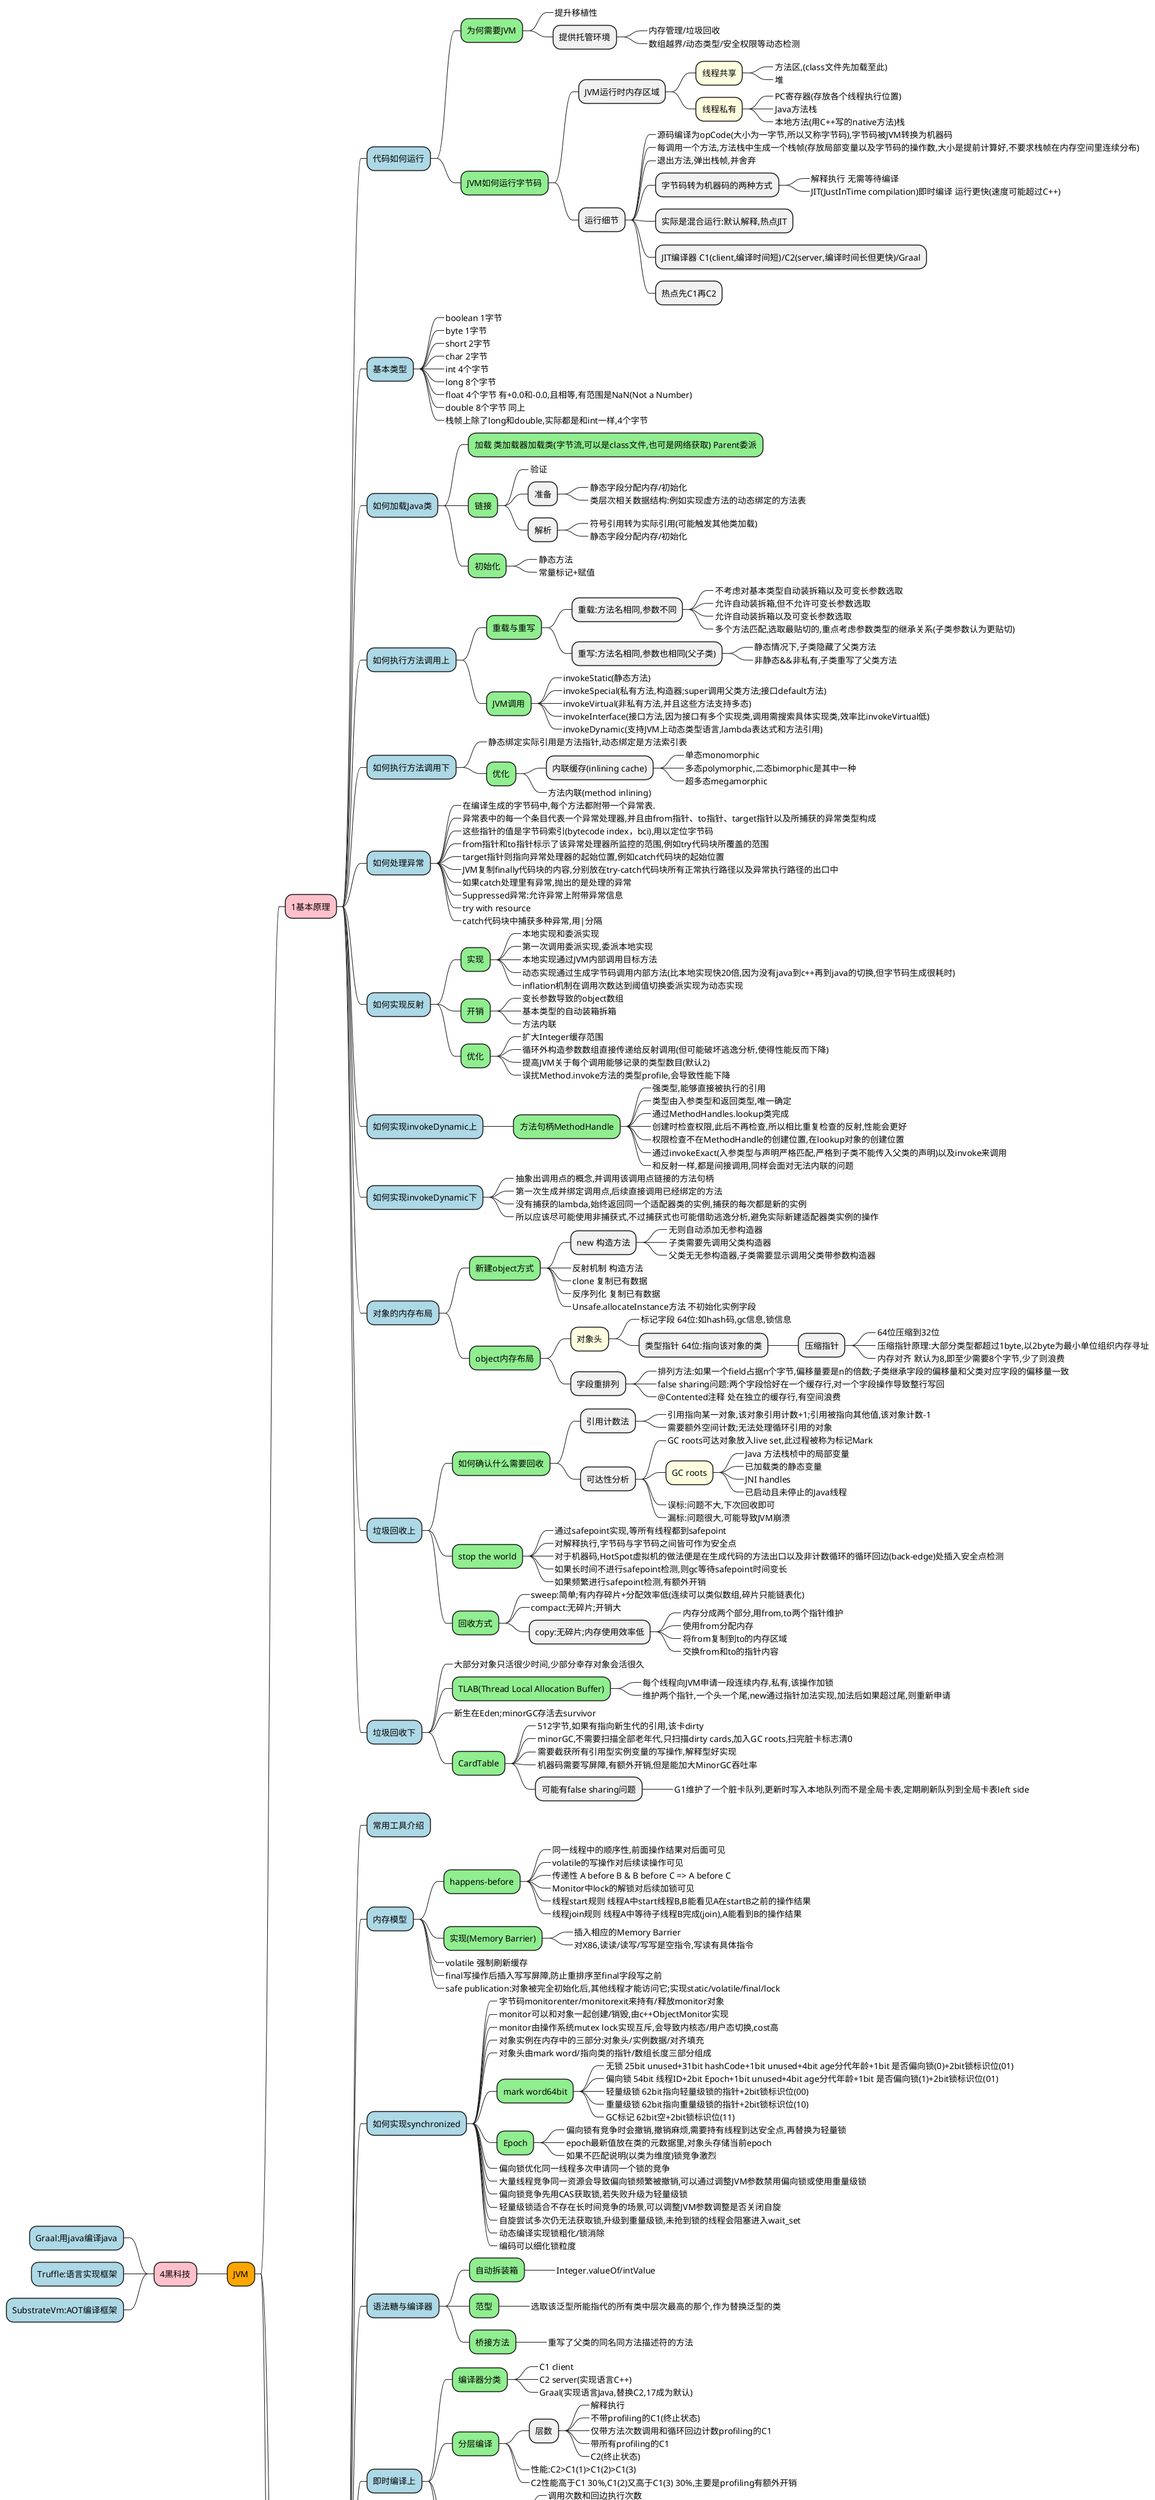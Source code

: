 @startmindmap
*[#orange] JVM
    *[#pink] 1基本原理
        *[#lightblue] 代码如何运行
            *[#lightgreen] 为何需要JVM
                *_ 提升移植性
                * 提供托管环境
                    *_ 内存管理/垃圾回收
                    *_ 数组越界/动态类型/安全权限等动态检测
            *[#lightgreen] JVM如何运行字节码
                * JVM运行时内存区域
                    *[#lightyellow] 线程共享
                        *_ 方法区,(class文件先加载至此)
                        *_ 堆
                    *[#lightyellow] 线程私有
                        *_ PC寄存器(存放各个线程执行位置)
                        *_ Java方法栈
                        *_ 本地方法(用C++写的native方法)栈
                * 运行细节
                    *_ 源码编译为opCode(大小为一字节,所以又称字节码),字节码被JVM转换为机器码
                    *_ 每调用一个方法,方法栈中生成一个栈帧(存放局部变量以及字节码的操作数,大小是提前计算好,不要求栈帧在内存空间里连续分布)
                    *_ 退出方法,弹出栈帧,并舍弃
                    * 字节码转为机器码的两种方式
                        *_ 解释执行 无需等待编译
                        *_ JIT(JustInTime compilation)即时编译 运行更快(速度可能超过C++)
                    * 实际是混合运行:默认解释,热点JIT
                    * JIT编译器 C1(client,编译时间短)/C2(server,编译时间长但更快)/Graal
                    * 热点先C1再C2
        *[#lightblue] 基本类型
            *_ boolean 1字节
            *_ byte 1字节
            *_ short 2字节
            *_ char 2字节
            *_ int 4个字节
            *_ long 8个字节
            *_ float 4个字节 有+0.0和-0.0,且相等,有范围是NaN(Not a Number)
            *_ double 8个字节 同上
            *_ 栈帧上除了long和double,实际都是和int一样,4个字节
        *[#lightblue] 如何加载Java类
            *[#lightgreen] 加载 类加载器加载类(字节流,可以是class文件,也可是网络获取) Parent委派
            *[#lightgreen] 链接
                *_ 验证
                * 准备
                    *_ 静态字段分配内存/初始化
                    *_ 类层次相关数据结构:例如实现虚方法的动态绑定的方法表
                * 解析
                    *_ 符号引用转为实际引用(可能触发其他类加载)
                    *_ 静态字段分配内存/初始化
            *[#lightgreen] 初始化
                *_ 静态方法
                *_ 常量标记+赋值
        *[#lightblue] 如何执行方法调用上
            *[#lightgreen] 重载与重写
                * 重载:方法名相同,参数不同
                    *_ 不考虑对基本类型自动装拆箱以及可变长参数选取
                    *_ 允许自动装拆箱,但不允许可变长参数选取
                    *_ 允许自动装拆箱以及可变长参数选取
                    *_ 多个方法匹配,选取最贴切的,重点考虑参数类型的继承关系(子类参数认为更贴切)
                * 重写:方法名相同,参数也相同(父子类)
                    *_ 静态情况下,子类隐藏了父类方法
                    *_ 非静态&&非私有,子类重写了父类方法
            *[#lightgreen] JVM调用
                *_ invokeStatic(静态方法)
                *_ invokeSpecial(私有方法,构造器;super调用父类方法;接口default方法)
                *_ invokeVirtual(非私有方法,并且这些方法支持多态)
                *_ invokeInterface(接口方法,因为接口有多个实现类,调用需搜索具体实现类,效率比invokeVirtual低)
                *_ invokeDynamic(支持JVM上动态类型语言,lambda表达式和方法引用)
        *[#lightblue] 如何执行方法调用下
            *_ 静态绑定实际引用是方法指针,动态绑定是方法索引表
            *[#lightgreen] 优化
                * 内联缓存(inlining cache)
                    *_ 单态monomorphic
                    *_ 多态polymorphic,二态bimorphic是其中一种
                    *_ 超多态megamorphic
                *_ 方法内联(method inlining)
        *[#lightblue] 如何处理异常
            *_ 在编译生成的字节码中,每个方法都附带一个异常表.
            *_ 异常表中的每一个条目代表一个异常处理器,并且由from指针、to指针、target指针以及所捕获的异常类型构成
            *_ 这些指针的值是字节码索引(bytecode index，bci),用以定位字节码
            *_ from指针和to指针标示了该异常处理器所监控的范围,例如try代码块所覆盖的范围
            *_ target指针则指向异常处理器的起始位置,例如catch代码块的起始位置
            *_ JVM复制finally代码块的内容,分别放在try-catch代码块所有正常执行路径以及异常执行路径的出口中
            *_ 如果catch处理里有异常,抛出的是处理的异常
            *_ Suppressed异常:允许异常上附带异常信息
            *_ try with resource
            *_ catch代码块中捕获多种异常,用|分隔
        *[#lightblue] 如何实现反射
            *[#lightgreen] 实现
                *_ 本地实现和委派实现
                *_ 第一次调用委派实现,委派本地实现
                *_ 本地实现通过JVM内部调用目标方法
                *_ 动态实现通过生成字节码调用内部方法(比本地实现快20倍,因为没有java到c++再到java的切换,但字节码生成很耗时)
                *_ inflation机制在调用次数达到阈值切换委派实现为动态实现
            *[#lightgreen] 开销
                *_ 变长参数导致的object数组
                *_ 基本类型的自动装箱拆箱
                *_ 方法内联
            *[#lightgreen] 优化
                *_ 扩大Integer缓存范围
                *_ 循环外构造参数数组直接传递给反射调用(但可能破坏逃逸分析,使得性能反而下降)
                *_ 提高JVM关于每个调用能够记录的类型数目(默认2)
                *_ 误扰Method.invoke方法的类型profile,会导致性能下降
        *[#lightblue] 如何实现invokeDynamic上
            *[#lightgreen] 方法句柄MethodHandle
                *_ 强类型,能够直接被执行的引用
                *_ 类型由入参类型和返回类型,唯一确定
                *_ 通过MethodHandles.lookup类完成
                *_ 创建时检查权限,此后不再检查,所以相比重复检查的反射,性能会更好
                *_ 权限检查不在MethodHandle的创建位置,在lookup对象的创建位置
                *_ 通过invokeExact(入参类型与声明严格匹配,严格到子类不能传入父类的声明)以及invoke来调用
                *_ 和反射一样,都是间接调用,同样会面对无法内联的问题
        *[#lightblue] 如何实现invokeDynamic下
            *_ 抽象出调用点的概念,并调用该调用点链接的方法句柄
            *_ 第一次生成并绑定调用点,后续直接调用已经绑定的方法
            *_ 没有捕获的lambda,始终返回同一个适配器类的实例,捕获的每次都是新的实例
            *_ 所以应该尽可能使用非捕获式,不过捕获式也可能借助逃逸分析,避免实际新建适配器类实例的操作
        *[#lightblue] 对象的内存布局
            *[#lightgreen] 新建object方式
                * new 构造方法
                    *_ 无则自动添加无参构造器
                    *_ 子类需要先调用父类构造器
                    *_ 父类无无参构造器,子类需要显示调用父类带参数构造器
                *_ 反射机制 构造方法
                *_ clone 复制已有数据
                *_ 反序列化 复制已有数据
                *_ Unsafe.allocateInstance方法 不初始化实例字段
            *[#lightgreen] object内存布局
                *[#lightyellow] 对象头
                    *_ 标记字段 64位:如hash码,gc信息,锁信息
                    * 类型指针 64位:指向该对象的类
                        * 压缩指针
                            *_ 64位压缩到32位
                            *_ 压缩指针原理:大部分类型都超过1byte,以2byte为最小单位组织内存寻址
                            *_ 内存对齐 默认为8,即至少需要8个字节,少了则浪费
                * 字段重排列
                    *_ 排列方法:如果一个field占据n个字节,偏移量要是n的倍数;子类继承字段的偏移量和父类对应字段的偏移量一致
                    *_ false sharing问题:两个字段恰好在一个缓存行,对一个字段操作导致整行写回
                    *_ @Contented注释 处在独立的缓存行,有空间浪费
        *[#lightblue] 垃圾回收上
            *[#lightgreen] 如何确认什么需要回收
                * 引用计数法
                    *_ 引用指向某一对象,该对象引用计数+1;引用被指向其他值,该对象计数-1
                    *_ 需要额外空间计数;无法处理循环引用的对象
                * 可达性分析
                    *_ GC roots可达对象放入live set,此过程被称为标记Mark
                    *[#lightyellow] GC roots
                        *_ Java 方法栈桢中的局部变量
                        *_ 已加载类的静态变量
                        *_ JNI handles
                        *_ 已启动且未停止的Java线程
                    *_ 误标:问题不大,下次回收即可
                    *_ 漏标:问题很大,可能导致JVM崩溃
            *[#lightgreen] stop the world
                *_ 通过safepoint实现,等所有线程都到safepoint
                *_ 对解释执行,字节码与字节码之间皆可作为安全点
                *_ 对于机器码,HotSpot虚拟机的做法便是在生成代码的方法出口以及非计数循环的循环回边(back-edge)处插入安全点检测
                *_ 如果长时间不进行safepoint检测,则gc等待safepoint时间变长
                *_ 如果频繁进行safepoint检测,有额外开销
            *[#lightgreen] 回收方式
                *_ sweep:简单;有内存碎片+分配效率低(连续可以类似数组,碎片只能链表化)
                *_ compact:无碎片;开销大
                * copy:无碎片;内存使用效率低
                    *_ 内存分成两个部分,用from,to两个指针维护
                    *_ 使用from分配内存
                    *_ 将from复制到to的内存区域
                    *_ 交换from和to的指针内容
        *[#lightblue] 垃圾回收下
            *_ 大部分对象只活很少时间,少部分幸存对象会活很久
            *[#lightgreen] TLAB(Thread Local Allocation Buffer)
                *_ 每个线程向JVM申请一段连续内存,私有,该操作加锁
                *_ 维护两个指针,一个头一个尾,new通过指针加法实现,加法后如果超过尾,则重新申请
            *_ 新生在Eden;minorGC存活去survivor
            *[#lightgreen] CardTable
                *_ 512字节,如果有指向新生代的引用,该卡dirty
                *_ minorGC,不需要扫描全部老年代,只扫描dirty cards,加入GC roots,扫完脏卡标志清0
                *_ 需要截获所有引用型实例变量的写操作,解释型好实现
                *_ 机器码需要写屏障,有额外开销,但是能加大MinorGC吞吐率
                * 可能有false sharing问题
                    *_ G1维护了一个脏卡队列,更新时写入本地队列而不是全局卡表,定期刷新队列到全局卡表left side
    *[#pink] 2高效编译
        *[#lightblue] 常用工具介绍
        *[#lightblue] 内存模型
            *[#lightgreen] happens-before
                *_ 同一线程中的顺序性,前面操作结果对后面可见
                *_ volatile的写操作对后续读操作可见
                *_ 传递性 A before B & B before C => A before C
                *_ Monitor中lock的解锁对后续加锁可见
                *_ 线程start规则 线程A中start线程B,B能看见A在startB之前的操作结果
                *_ 线程join规则 线程A中等待子线程B完成(join),A能看到B的操作结果
            *[#lightgreen] 实现(Memory Barrier)
                *_ 插入相应的Memory Barrier
                *_ 对X86,读读/读写/写写是空指令,写读有具体指令
            *_ volatile 强制刷新缓存
            *_ final写操作后插入写写屏障,防止重排序至final字段写之前
            *_ safe publication:对象被完全初始化后,其他线程才能访问它;实现static/volatile/final/lock
        *[#lightblue] 如何实现synchronized
            *_ 字节码monitorenter/monitorexit来持有/释放monitor对象
            *_ monitor可以和对象一起创建/销毁,由c++ObjectMonitor实现
            *_ monitor由操作系统mutex lock实现互斥,会导致内核态/用户态切换,cost高
            *_ 对象实例在内存中的三部分:对象头/实例数据/对齐填充
            *_ 对象头由mark word/指向类的指针/数组长度三部分组成
            *[#lightgreen] mark word64bit
                *_ 无锁 25bit unused+31bit hashCode+1bit unused+4bit age分代年龄+1bit 是否偏向锁(0)+2bit锁标识位(01)
                *_ 偏向锁 54bit 线程ID+2bit Epoch+1bit unused+4bit age分代年龄+1bit 是否偏向锁(1)+2bit锁标识位(01)
                *_ 轻量级锁 62bit指向轻量级锁的指针+2bit锁标识位(00)
                *_ 重量级锁 62bit指向重量级锁的指针+2bit锁标识位(10)
                *_ GC标记 62bit空+2bit锁标识位(11)
            *[#lightgreen] Epoch
                *_ 偏向锁有竞争时会撤销,撤销麻烦,需要持有线程到达安全点,再替换为轻量锁
                *_ epoch最新值放在类的元数据里,对象头存储当前epoch
                *_ 如果不匹配说明(以类为维度)锁竞争激烈
            *_ 偏向锁优化同一线程多次申请同一个锁的竞争
            *_ 大量线程竞争同一资源会导致偏向锁频繁被撤销,可以通过调整JVM参数禁用偏向锁或使用重量级锁
            *_ 偏向锁竞争先用CAS获取锁,若失败升级为轻量级锁
            *_ 轻量级锁适合不存在长时间竞争的场景,可以调整JVM参数调整是否关闭自旋
            *_ 自旋尝试多次仍无法获取锁,升级到重量级锁,未抢到锁的线程会阻塞进入wait_set
            *_ 动态编译实现锁粗化/锁消除
            *_ 编码可以细化锁粒度
        *[#lightblue] 语法糖与编译器
            *[#lightgreen] 自动拆装箱
                *_ Integer.valueOf/intValue
            *[#lightgreen] 范型
                *_ 选取该泛型所能指代的所有类中层次最高的那个,作为替换泛型的类
            *[#lightgreen] 桥接方法
                *_ 重写了父类的同名同方法描述符的方法
        *[#lightblue] 即时编译上
            *[#lightgreen] 编译器分类
                *_ C1 client
                *_ C2 server(实现语言C++)
                *_ Graal(实现语言Java,替换C2,17成为默认)
            *[#lightgreen] 分层编译
                * 层数
                    *_ 解释执行
                    *_ 不带profiling的C1(终止状态)
                    *_ 仅带方法次数调用和循环回边计数profiling的C1
                    *_ 带所有profiling的C1
                    *_ C2(终止状态)
                *_ 性能:C2>C1(1)>C1(2)>C1(3)
                *_ C2性能高于C1 30%,C1(2)又高于C1(3) 30%,主要是profiling有额外开销
            *[#lightgreen] 即时编译触发
                *_ 调用次数和回边执行次数
                * 动态调整阈值
                    *_ 系数s=queue_size_X/(TierXLoadFeedback*compiler_count_X)+1
                    *_ 其中X是执行层次,可取3或者4
                    *_ queue_size_X是执行层次为X的待编译方法的数目
                    *_ TierXLoadFeedback是预设好的参数,其中Tier3LoadFeedback为5,Tier4LoadFeedback为3
                    *_ compiler_count_X是层次X的编译线程数目
            *[#lightgreen] OSR(On-Stack-Replacement)编译
                *_ 循环回边计数器
                *_ 解决单次调用包含热循环的性能优化问题
        *[#lightblue] 即时编译下
            *[#lightgreen] profiling
                *_ branch profile
                *_ receiver type profile
                *_ 解释过程没有profile,C1后,JVM认为该方法有可能被C2编译,方才在该方法的C1代码中收集这些profile
                *_ C2可以根据收集得到的数据进行猜测,假设接下来的执行同样会按照所收集的profile进行,从而作出比较激进的优化
            *[#lightgreen] 基于分支的profiling
                *_ 未执行过的分支被剪枝
            *[#lightgreen] 基于类型的profiling
                *_ compiler假设动态类型只有profile中的那几个
            *[#lightgreen] 去优化
                *_ 退回解释执行
                *_ 插入陷阱(在被剪枝的分支)进行去优化
                *_ 根据去优化的原因决定是否保留机器码和何时重新编译Java方法
        *[#lightblue] 即时编译器的中间表达形式
            *[#lightgreen] IR(Intermediate Representation)
                *_ java字节码
                *_ 即时编译器会将Java字节码转换成SSA(Static Single Assignment) IR
            *[#lightgreen] sea-of-nodes
                *_ 节点调度
                *_ 内存依赖
            *[#lightgreen] GVN(Global Value Numbering)
                *_ IR图上的公共子表达式消除(Common Subexpression Elimination,CSE)
        *[#lightblue] 字节码(基础篇)
            *[#lightgreen] 加载常量
                *_ iconst [-1,5]
                *_ bipush [-128,127]
                *_ sipush [-32768,32767]
                *_ ldc any int value
                *_ fconst any float value
                *_ dconst any double value
                *_ aconst reference
            *[#lightgreen] 操作数栈
                *_ dup 复制栈顶
                *_ pop 弹出栈顶
                *_ swap 交换栈顶
            *[#lightgreen] 局部变量区访问
                *_ iload 加载(至操作数栈)int
                *_ istore 存储(回局部变量数组)int
                *_ aload reference加载
                *_ astore reference存储
                *_ iinc 增加,常用于循环自增量更新
            *[#lightgreen] Java相关
                *_ new
                *_ instanceof
                *_ checkcast
                *_ athrow
                *_ monitorenter
                *_ monitorexit
            *[#lightgreen] 字段访问
                *_ getstatic
                *_ putstatic
                *_ getfield
                *_ putfield
            *[#lightgreen] 方法调用
                *_ invokestatic
                *_ invokevirtual
                *_ invokespecial
                *_ invokeinterface
                *_ invokedynamic
            *[#lightgreen] 数组相关
                *_ newarray
                *_ anewarray
                *_ multianewarray
                *_ arraylength
            *[#lightgreen] 控制流
                *_ goto
                *_ tableswitch
                *_ lookupswitch
                *_ 条件跳转
                *_ 返回
            *[#lightgreen] 计算
        *[#lightblue] 方法内联上
            *_ 在编译过程中,将目标方法的方法体纳入编译范围之中,并取代原方法调用的优化手段
            *[#lightgreen] 优势
                *_ 消除调用本身带来的性能开销
                *_ 触发更多优化
            *[#lightgreen] 过程
                *_ 解析字节码
                *_ 生成IR图
                *_ 内联目标方法的IR图到调用着方法的IR图里
            *[#lightgreen] 属性
                *_ 内联越多,性能越高
                *_ 内联越多,编译时间越长
                *_ 生成机器码越长,越容易填满Code Cache,导致即时编译被关闭
                * 内联规则
                    *_ 强制内联
                    *_ 强制不内联
                    *_ 方法调用层数
                    *_ 程序路径的热度
                    *_ 目标方法的调用次数和大小
                    *_ 当前IR图的大小
        *[#lightblue] 方法内联下
            *_ 对于需要动态绑定的虚方法调用,需要先去虚化,再进行方法内联
            *[#lightgreen] 完全去虚化
                * 基于类型推导
                    *_ 数据流分析
                    *_ sea-of-nodes IR
                * 基于类层次分析
                    *_ 设定一些assumption
                    *_ 类加载时验证
                    *_ final可以去除assumption
            *[#lightgreen] 条件去虚化
                *_ 基于类型profile的类型比较
                * 若匹配不到
                    *_ 完整的类型profile:去优化,重新收集profile
                    *_ 不完整的类型profile:重新收集意义不大,直接虚调用
        *[#lightblue] hotspot虚拟机的intrinsic
            *_ @HotSpotIntrinsicCandidate注解
            *_ 实现方式
                *_ 桩程序,解释器/编译器都能用,直接替换
                *_ 特殊的IR节点,只有编译器能用.内联过程中,替换IR节点
            * 依赖CPU指令
                *_ 加法判断是否溢出
                *_ StringLatin1.indexOf SIMD指令(Single Instruction Multiple Data)
                *_ Integer.bitCount
                *_ Thread.currentThread方法
                *_ Unsafe.compareAndSwap方法
        *[#lightblue] 逃逸分析
            *_ 一种确定指针动态范围的静态分析,在程序的哪些地方可以访问到指针
            *[#lightgreen] 依据
                *_ 一是对象是否被存入堆中(静态字段或者堆中对象的实例字段)
                *_ 二是对象是否被传入未知代码中
            *[#lightgreen] 优化
                *_ 锁消除
                *_ 标量替换
                *_ 栈上分配
            *[#lightgreen] 部分逃逸分析
                *_ 与控制流有关
                *_ 判断新建对象仅在部分分支中逃逸,将对象的新建操作推延至对象逃逸的分支中
    *[#pink] 3代码优化
        *[#lightblue] 字段访问
            *[#lightgreen] 逃逸分析
                *_ 锁消除
                *_ 栈上分配
                * 标量替换
                    *_ 对象拆散为字段
                    *_ 替换对象字段访问为局部变量访问
            *[#lightgreen] 字段读取优化
                *_ 缓存字段存储节点的值
                *_ 替换字段读取节点为缓存值
                *_ 缓存值失效时采取保守策略
                *_ 优化实例字段和静态字段访问
            *[#lightgreen] 字段存储优化
                *_ 消除冗余的存储节点
                *_ 消除冗余存储操作
                * 冗余存储操作消除条件
                    *_ 两次存储间没有读取
                    *_ 被标记为volatile字段
            *[#lightgreen] 死代码消除
                *_ 死存储消除
                *_ 部分死存储消除(if/else分支)
                *_ 不可达分支消除
        *[#lightblue] 循环
            *_ 循环无关code外提
            *_ 循环展开
            *_ 循环判断外提
            *_ 循环剥离
        *[#lightblue] 向量化
            *_ 向量化优化借助CPU的SIMD指令(单条指令控制多组数据的运算,cpu指令级别并行)
            *_ HotSpot虚拟机使用HotSpot intrinsic和自动向量化两种方式
            *_ 自动向量化的自适配性取决于循环回边的执行次数和方法的执行次数
        *[#lightblue] 注解处理器
            *_ 修改已有的java源文件或生成新的java源文件
            * 原理
                *_ 将源文件解析为抽象语法树
                *_ 调用已经注册的注解处理器
                *_ 生成字节码
            *_ Processor接口;抽象类AbstractProcessor
        *[#lightblue] 基准测试框架JMH上
        *[#lightblue] 基准测试框架JMH下
        *[#lightblue] Java虚拟机的监控及诊断工具(命令行篇)
        *[#lightblue] Java虚拟机的监控及诊断工具(GUI篇)
        *[#lightblue] JNI运行机制
        *[#lightblue] JavaAgent与字节码注入
left side
    *[#pink] 4黑科技
        *[#lightblue] Graal:用java编译java
        *[#lightblue] Truffle:语言实现框架
        *[#lightblue] SubstrateVm:AOT编译框架
@endmindmap